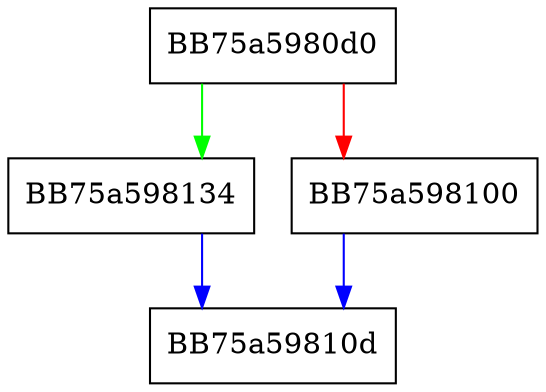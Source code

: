 digraph RpfAPI_log_double {
  node [shape="box"];
  graph [splines=ortho];
  BB75a5980d0 -> BB75a598134 [color="green"];
  BB75a5980d0 -> BB75a598100 [color="red"];
  BB75a598100 -> BB75a59810d [color="blue"];
  BB75a598134 -> BB75a59810d [color="blue"];
}